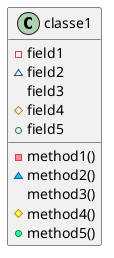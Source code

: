 {
  "sha1": "1wtvlri42747d2h5ld3wuurmgo7sy6n",
  "insertion": {
    "when": "2024-05-30T20:48:19.814Z",
    "user": "plantuml@gmail.com"
  }
}
@startuml
skinparam iconPrivateColor #D8424F
skinparam iconPrivateBackgroundColor #FF86A0
skinparam iconProtectedColor #B38D22
skinparam iconProtectedBackgroundColor #FFFF44
skinparam iconPackageColor #105C9C
skinparam iconPackageBackgroundColor #1FBBFF
skinparam iconPublicColor #10864D
skinparam iconPublicBackgroundColor #1FFF9D

class classe1 {
  -field1
  ~field2
   field3
  #field4
  +field5

  -method1()
  ~method2()
   method3()
  #method4()
  +method5()
}

@enduml
